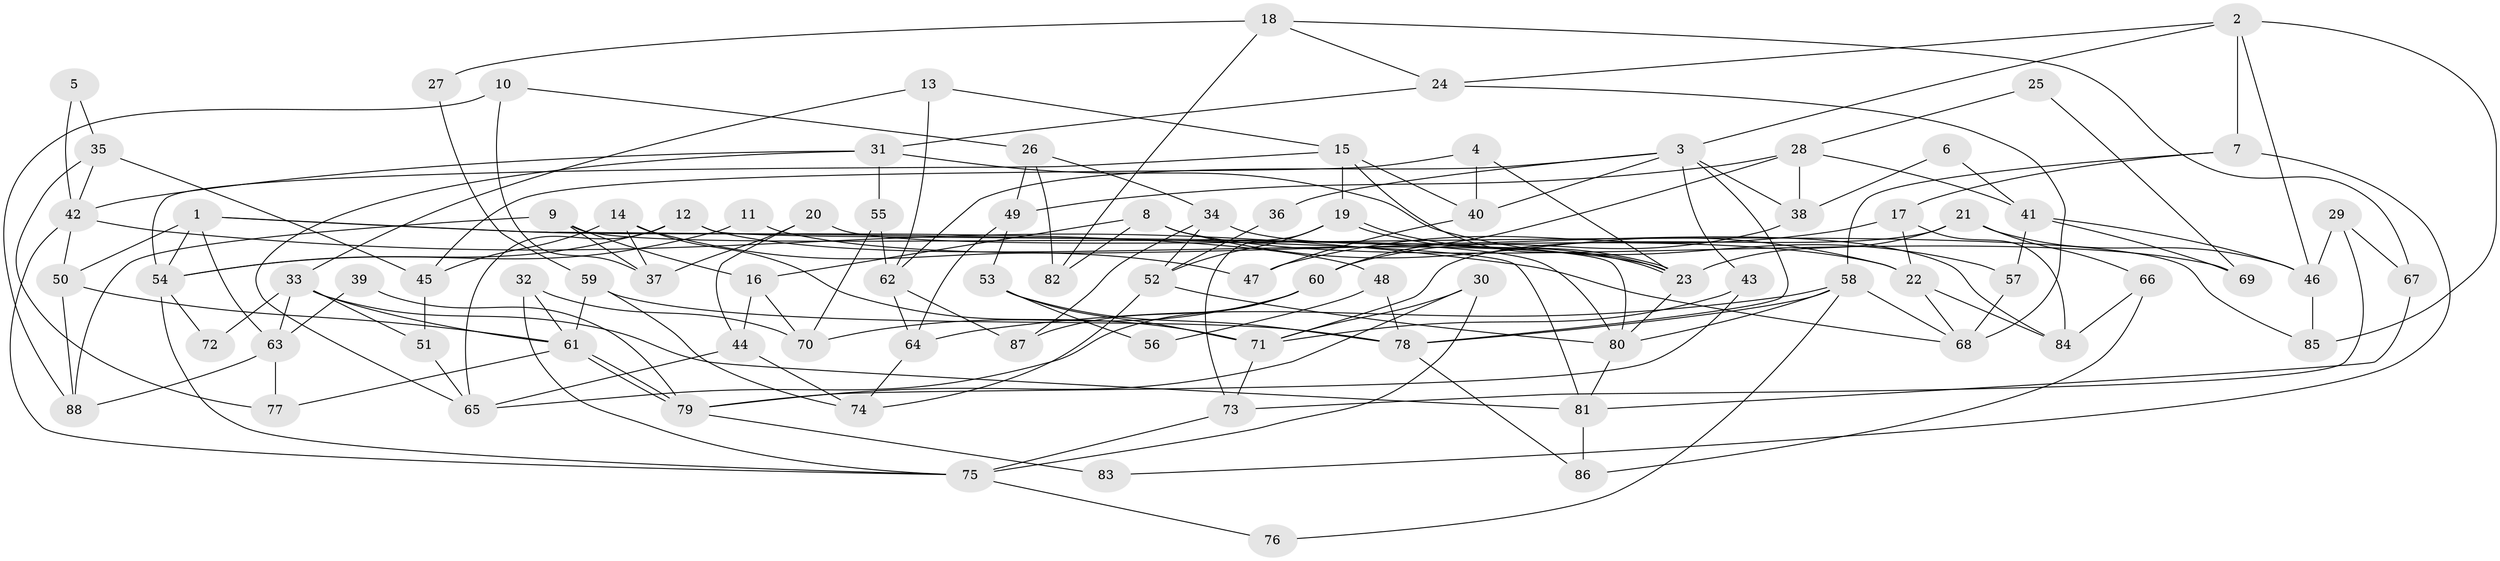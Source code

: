 // Generated by graph-tools (version 1.1) at 2025/14/03/09/25 04:14:50]
// undirected, 88 vertices, 176 edges
graph export_dot {
graph [start="1"]
  node [color=gray90,style=filled];
  1;
  2;
  3;
  4;
  5;
  6;
  7;
  8;
  9;
  10;
  11;
  12;
  13;
  14;
  15;
  16;
  17;
  18;
  19;
  20;
  21;
  22;
  23;
  24;
  25;
  26;
  27;
  28;
  29;
  30;
  31;
  32;
  33;
  34;
  35;
  36;
  37;
  38;
  39;
  40;
  41;
  42;
  43;
  44;
  45;
  46;
  47;
  48;
  49;
  50;
  51;
  52;
  53;
  54;
  55;
  56;
  57;
  58;
  59;
  60;
  61;
  62;
  63;
  64;
  65;
  66;
  67;
  68;
  69;
  70;
  71;
  72;
  73;
  74;
  75;
  76;
  77;
  78;
  79;
  80;
  81;
  82;
  83;
  84;
  85;
  86;
  87;
  88;
  1 -- 63;
  1 -- 81;
  1 -- 48;
  1 -- 50;
  1 -- 54;
  2 -- 46;
  2 -- 3;
  2 -- 7;
  2 -- 24;
  2 -- 85;
  3 -- 62;
  3 -- 40;
  3 -- 36;
  3 -- 38;
  3 -- 43;
  3 -- 78;
  4 -- 23;
  4 -- 40;
  4 -- 45;
  5 -- 42;
  5 -- 35;
  6 -- 38;
  6 -- 41;
  7 -- 58;
  7 -- 17;
  7 -- 83;
  8 -- 22;
  8 -- 16;
  8 -- 69;
  8 -- 82;
  9 -- 16;
  9 -- 80;
  9 -- 37;
  9 -- 88;
  10 -- 37;
  10 -- 88;
  10 -- 26;
  11 -- 54;
  11 -- 22;
  12 -- 54;
  12 -- 80;
  12 -- 23;
  12 -- 65;
  13 -- 33;
  13 -- 15;
  13 -- 62;
  14 -- 45;
  14 -- 71;
  14 -- 37;
  14 -- 47;
  15 -- 23;
  15 -- 19;
  15 -- 40;
  15 -- 54;
  16 -- 70;
  16 -- 44;
  17 -- 22;
  17 -- 47;
  17 -- 84;
  18 -- 24;
  18 -- 82;
  18 -- 27;
  18 -- 67;
  19 -- 73;
  19 -- 23;
  19 -- 23;
  19 -- 52;
  20 -- 85;
  20 -- 37;
  20 -- 44;
  21 -- 71;
  21 -- 23;
  21 -- 46;
  21 -- 66;
  22 -- 84;
  22 -- 68;
  23 -- 80;
  24 -- 31;
  24 -- 68;
  25 -- 28;
  25 -- 69;
  26 -- 34;
  26 -- 49;
  26 -- 82;
  27 -- 59;
  28 -- 49;
  28 -- 38;
  28 -- 41;
  28 -- 60;
  29 -- 46;
  29 -- 73;
  29 -- 67;
  30 -- 79;
  30 -- 75;
  30 -- 71;
  31 -- 65;
  31 -- 42;
  31 -- 55;
  31 -- 57;
  32 -- 61;
  32 -- 75;
  32 -- 70;
  33 -- 81;
  33 -- 61;
  33 -- 51;
  33 -- 63;
  33 -- 72;
  34 -- 87;
  34 -- 84;
  34 -- 52;
  35 -- 77;
  35 -- 45;
  35 -- 42;
  36 -- 52;
  38 -- 60;
  39 -- 79;
  39 -- 63;
  40 -- 47;
  41 -- 57;
  41 -- 46;
  41 -- 69;
  42 -- 68;
  42 -- 50;
  42 -- 75;
  43 -- 71;
  43 -- 79;
  44 -- 74;
  44 -- 65;
  45 -- 51;
  46 -- 85;
  48 -- 78;
  48 -- 56;
  49 -- 64;
  49 -- 53;
  50 -- 61;
  50 -- 88;
  51 -- 65;
  52 -- 74;
  52 -- 80;
  53 -- 78;
  53 -- 56;
  53 -- 71;
  54 -- 72;
  54 -- 75;
  55 -- 70;
  55 -- 62;
  57 -- 68;
  58 -- 80;
  58 -- 78;
  58 -- 64;
  58 -- 68;
  58 -- 76;
  59 -- 74;
  59 -- 61;
  59 -- 78;
  60 -- 65;
  60 -- 70;
  60 -- 87;
  61 -- 79;
  61 -- 79;
  61 -- 77;
  62 -- 64;
  62 -- 87;
  63 -- 88;
  63 -- 77;
  64 -- 74;
  66 -- 86;
  66 -- 84;
  67 -- 81;
  71 -- 73;
  73 -- 75;
  75 -- 76;
  78 -- 86;
  79 -- 83;
  80 -- 81;
  81 -- 86;
}
